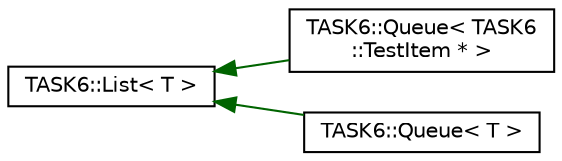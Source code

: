 digraph "Graphical Class Hierarchy"
{
 // LATEX_PDF_SIZE
  edge [fontname="Helvetica",fontsize="10",labelfontname="Helvetica",labelfontsize="10"];
  node [fontname="Helvetica",fontsize="10",shape=record];
  rankdir="LR";
  Node0 [label="TASK6::List\< T \>",height=0.2,width=0.4,color="black", fillcolor="white", style="filled",URL="$db/da7/classTASK6_1_1List.html",tooltip="A template class definition. The class contains the start and end element of the list...."];
  Node0 -> Node1 [dir="back",color="darkgreen",fontsize="10",style="solid",fontname="Helvetica"];
  Node1 [label="TASK6::Queue\< TASK6\l::TestItem * \>",height=0.2,width=0.4,color="black", fillcolor="white", style="filled",URL="$db/d12/classTASK6_1_1Queue.html",tooltip=" "];
  Node0 -> Node2 [dir="back",color="darkgreen",fontsize="10",style="solid",fontname="Helvetica"];
  Node2 [label="TASK6::Queue\< T \>",height=0.2,width=0.4,color="black", fillcolor="white", style="filled",URL="$db/d12/classTASK6_1_1Queue.html",tooltip="A template class definition. The class implements a queue-container."];
}
